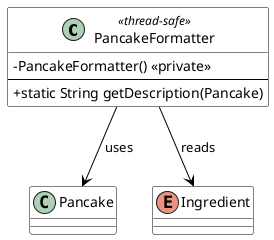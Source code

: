 @startuml
skinparam classAttributeIconSize 0
skinparam class {
  BackgroundColor White
  BorderColor Black
  ArrowColor Black
}

' ==== CLASS ====
class PancakeFormatter <<thread-safe>> {
  - PancakeFormatter() <<private>>
  --
  + static String getDescription(Pancake)
}

' ==== TYPES USED ====
class Pancake
enum Ingredient

' ==== RELATIONSHIPS ====
PancakeFormatter --> Pancake : uses
PancakeFormatter --> Ingredient : reads

@enduml
